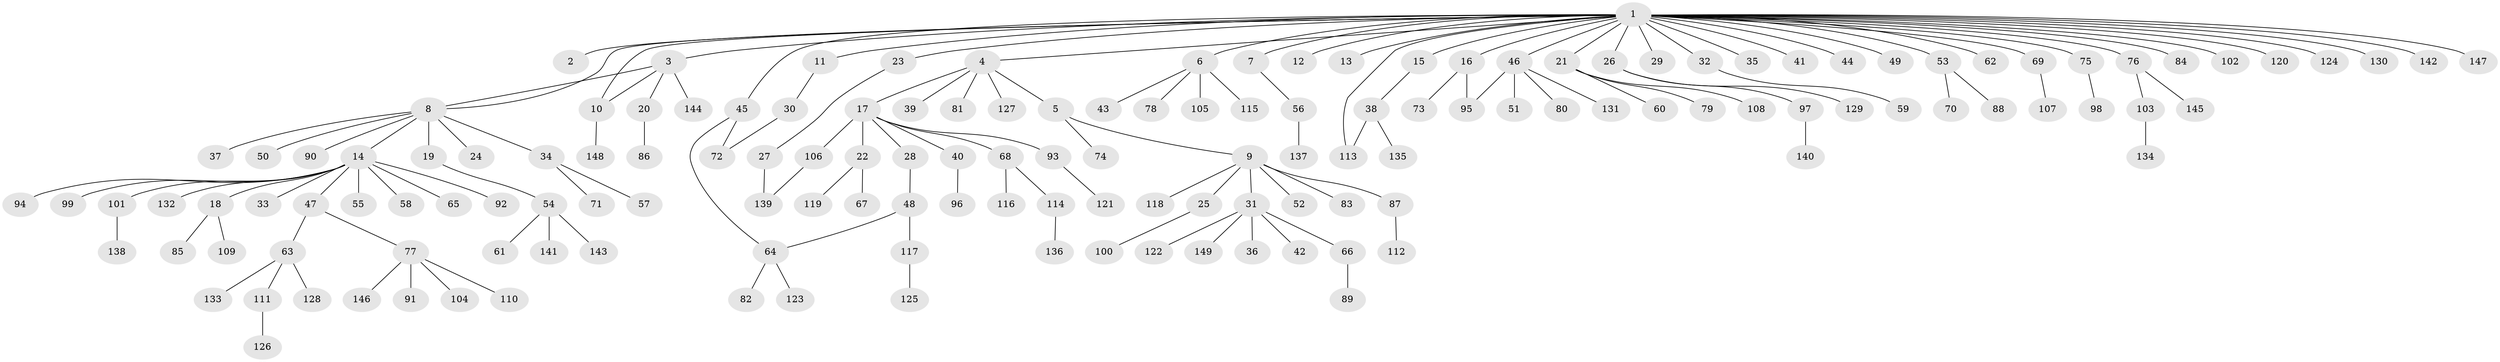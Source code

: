 // coarse degree distribution, {1: 0.7191011235955056, 39: 0.011235955056179775, 4: 0.02247191011235955, 2: 0.21348314606741572, 9: 0.011235955056179775, 11: 0.011235955056179775, 13: 0.011235955056179775}
// Generated by graph-tools (version 1.1) at 2025/51/03/04/25 21:51:27]
// undirected, 149 vertices, 155 edges
graph export_dot {
graph [start="1"]
  node [color=gray90,style=filled];
  1;
  2;
  3;
  4;
  5;
  6;
  7;
  8;
  9;
  10;
  11;
  12;
  13;
  14;
  15;
  16;
  17;
  18;
  19;
  20;
  21;
  22;
  23;
  24;
  25;
  26;
  27;
  28;
  29;
  30;
  31;
  32;
  33;
  34;
  35;
  36;
  37;
  38;
  39;
  40;
  41;
  42;
  43;
  44;
  45;
  46;
  47;
  48;
  49;
  50;
  51;
  52;
  53;
  54;
  55;
  56;
  57;
  58;
  59;
  60;
  61;
  62;
  63;
  64;
  65;
  66;
  67;
  68;
  69;
  70;
  71;
  72;
  73;
  74;
  75;
  76;
  77;
  78;
  79;
  80;
  81;
  82;
  83;
  84;
  85;
  86;
  87;
  88;
  89;
  90;
  91;
  92;
  93;
  94;
  95;
  96;
  97;
  98;
  99;
  100;
  101;
  102;
  103;
  104;
  105;
  106;
  107;
  108;
  109;
  110;
  111;
  112;
  113;
  114;
  115;
  116;
  117;
  118;
  119;
  120;
  121;
  122;
  123;
  124;
  125;
  126;
  127;
  128;
  129;
  130;
  131;
  132;
  133;
  134;
  135;
  136;
  137;
  138;
  139;
  140;
  141;
  142;
  143;
  144;
  145;
  146;
  147;
  148;
  149;
  1 -- 2;
  1 -- 3;
  1 -- 4;
  1 -- 6;
  1 -- 7;
  1 -- 8;
  1 -- 10;
  1 -- 11;
  1 -- 12;
  1 -- 13;
  1 -- 15;
  1 -- 16;
  1 -- 21;
  1 -- 23;
  1 -- 26;
  1 -- 29;
  1 -- 32;
  1 -- 35;
  1 -- 41;
  1 -- 44;
  1 -- 45;
  1 -- 46;
  1 -- 49;
  1 -- 53;
  1 -- 62;
  1 -- 69;
  1 -- 75;
  1 -- 76;
  1 -- 84;
  1 -- 102;
  1 -- 113;
  1 -- 120;
  1 -- 124;
  1 -- 130;
  1 -- 142;
  1 -- 147;
  3 -- 8;
  3 -- 10;
  3 -- 20;
  3 -- 144;
  4 -- 5;
  4 -- 17;
  4 -- 39;
  4 -- 81;
  4 -- 127;
  5 -- 9;
  5 -- 74;
  6 -- 43;
  6 -- 78;
  6 -- 105;
  6 -- 115;
  7 -- 56;
  8 -- 14;
  8 -- 19;
  8 -- 24;
  8 -- 34;
  8 -- 37;
  8 -- 50;
  8 -- 90;
  9 -- 25;
  9 -- 31;
  9 -- 52;
  9 -- 83;
  9 -- 87;
  9 -- 118;
  10 -- 148;
  11 -- 30;
  14 -- 18;
  14 -- 33;
  14 -- 47;
  14 -- 55;
  14 -- 58;
  14 -- 65;
  14 -- 92;
  14 -- 94;
  14 -- 99;
  14 -- 101;
  14 -- 132;
  15 -- 38;
  16 -- 73;
  16 -- 95;
  17 -- 22;
  17 -- 28;
  17 -- 40;
  17 -- 68;
  17 -- 93;
  17 -- 106;
  18 -- 85;
  18 -- 109;
  19 -- 54;
  20 -- 86;
  21 -- 60;
  21 -- 79;
  21 -- 108;
  22 -- 67;
  22 -- 119;
  23 -- 27;
  25 -- 100;
  26 -- 97;
  26 -- 129;
  27 -- 139;
  28 -- 48;
  30 -- 72;
  31 -- 36;
  31 -- 42;
  31 -- 66;
  31 -- 122;
  31 -- 149;
  32 -- 59;
  34 -- 57;
  34 -- 71;
  38 -- 113;
  38 -- 135;
  40 -- 96;
  45 -- 64;
  45 -- 72;
  46 -- 51;
  46 -- 80;
  46 -- 95;
  46 -- 131;
  47 -- 63;
  47 -- 77;
  48 -- 64;
  48 -- 117;
  53 -- 70;
  53 -- 88;
  54 -- 61;
  54 -- 141;
  54 -- 143;
  56 -- 137;
  63 -- 111;
  63 -- 128;
  63 -- 133;
  64 -- 82;
  64 -- 123;
  66 -- 89;
  68 -- 114;
  68 -- 116;
  69 -- 107;
  75 -- 98;
  76 -- 103;
  76 -- 145;
  77 -- 91;
  77 -- 104;
  77 -- 110;
  77 -- 146;
  87 -- 112;
  93 -- 121;
  97 -- 140;
  101 -- 138;
  103 -- 134;
  106 -- 139;
  111 -- 126;
  114 -- 136;
  117 -- 125;
}
